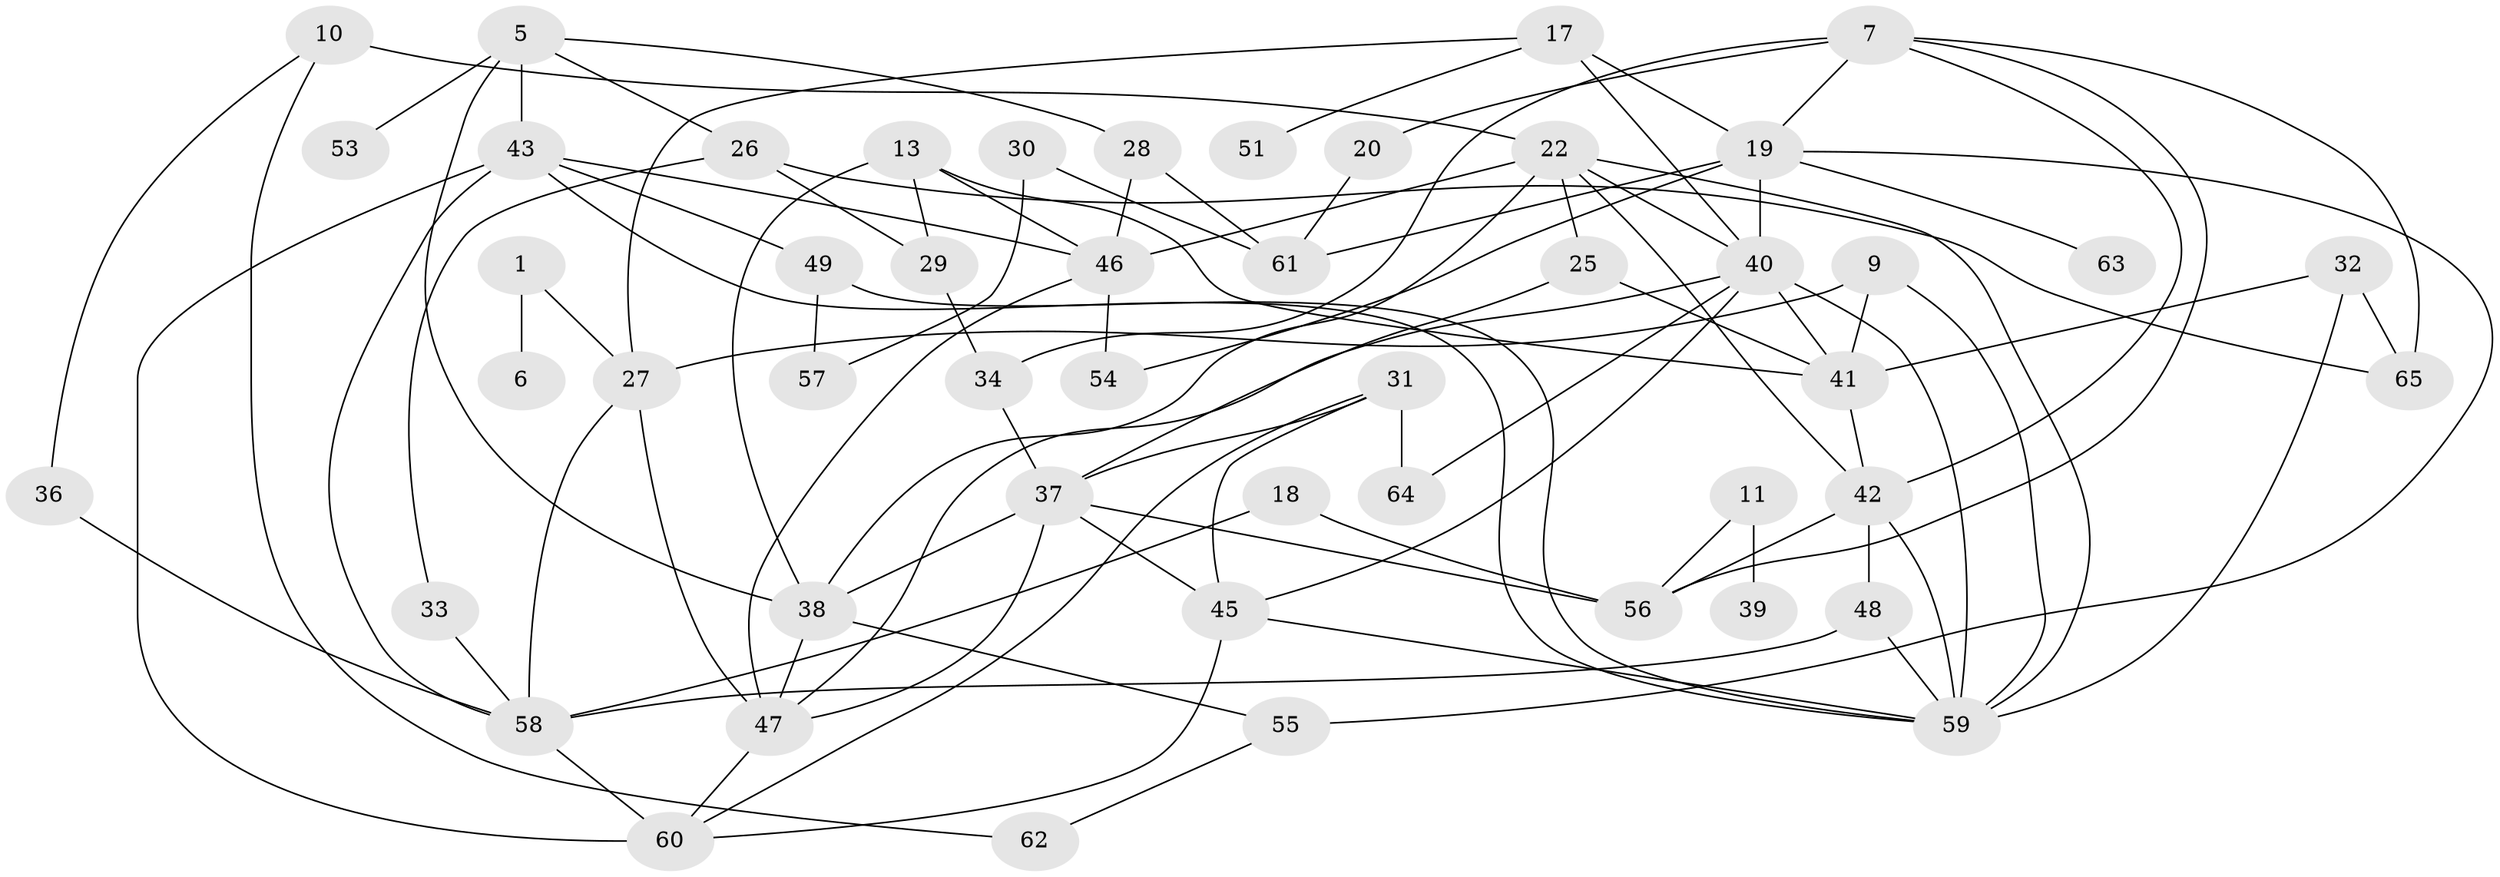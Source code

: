 // original degree distribution, {2: 0.23076923076923078, 3: 0.2, 5: 0.06153846153846154, 0: 0.1076923076923077, 1: 0.2076923076923077, 6: 0.07692307692307693, 4: 0.1, 8: 0.007692307692307693, 7: 0.007692307692307693}
// Generated by graph-tools (version 1.1) at 2025/00/03/09/25 03:00:44]
// undirected, 50 vertices, 96 edges
graph export_dot {
graph [start="1"]
  node [color=gray90,style=filled];
  1;
  5;
  6;
  7;
  9;
  10;
  11;
  13;
  17;
  18;
  19;
  20;
  22;
  25;
  26;
  27;
  28;
  29;
  30;
  31;
  32;
  33;
  34;
  36;
  37;
  38;
  39;
  40;
  41;
  42;
  43;
  45;
  46;
  47;
  48;
  49;
  51;
  53;
  54;
  55;
  56;
  57;
  58;
  59;
  60;
  61;
  62;
  63;
  64;
  65;
  1 -- 6 [weight=1.0];
  1 -- 27 [weight=1.0];
  5 -- 26 [weight=1.0];
  5 -- 28 [weight=1.0];
  5 -- 38 [weight=1.0];
  5 -- 43 [weight=1.0];
  5 -- 53 [weight=1.0];
  7 -- 19 [weight=1.0];
  7 -- 20 [weight=1.0];
  7 -- 34 [weight=1.0];
  7 -- 42 [weight=1.0];
  7 -- 56 [weight=1.0];
  7 -- 65 [weight=1.0];
  9 -- 27 [weight=1.0];
  9 -- 41 [weight=1.0];
  9 -- 59 [weight=1.0];
  10 -- 22 [weight=2.0];
  10 -- 36 [weight=1.0];
  10 -- 62 [weight=1.0];
  11 -- 39 [weight=1.0];
  11 -- 56 [weight=1.0];
  13 -- 29 [weight=1.0];
  13 -- 38 [weight=1.0];
  13 -- 41 [weight=1.0];
  13 -- 46 [weight=1.0];
  17 -- 19 [weight=1.0];
  17 -- 27 [weight=1.0];
  17 -- 40 [weight=1.0];
  17 -- 51 [weight=1.0];
  18 -- 56 [weight=1.0];
  18 -- 58 [weight=1.0];
  19 -- 40 [weight=1.0];
  19 -- 54 [weight=1.0];
  19 -- 55 [weight=1.0];
  19 -- 61 [weight=1.0];
  19 -- 63 [weight=1.0];
  20 -- 61 [weight=1.0];
  22 -- 25 [weight=1.0];
  22 -- 38 [weight=1.0];
  22 -- 40 [weight=1.0];
  22 -- 42 [weight=1.0];
  22 -- 46 [weight=1.0];
  22 -- 59 [weight=1.0];
  25 -- 37 [weight=1.0];
  25 -- 41 [weight=1.0];
  26 -- 29 [weight=1.0];
  26 -- 33 [weight=1.0];
  26 -- 65 [weight=1.0];
  27 -- 47 [weight=1.0];
  27 -- 58 [weight=1.0];
  28 -- 46 [weight=1.0];
  28 -- 61 [weight=1.0];
  29 -- 34 [weight=1.0];
  30 -- 57 [weight=1.0];
  30 -- 61 [weight=1.0];
  31 -- 37 [weight=1.0];
  31 -- 45 [weight=1.0];
  31 -- 60 [weight=1.0];
  31 -- 64 [weight=1.0];
  32 -- 41 [weight=1.0];
  32 -- 59 [weight=2.0];
  32 -- 65 [weight=1.0];
  33 -- 58 [weight=1.0];
  34 -- 37 [weight=2.0];
  36 -- 58 [weight=1.0];
  37 -- 38 [weight=1.0];
  37 -- 45 [weight=1.0];
  37 -- 47 [weight=1.0];
  37 -- 56 [weight=1.0];
  38 -- 47 [weight=1.0];
  38 -- 55 [weight=1.0];
  40 -- 41 [weight=1.0];
  40 -- 45 [weight=1.0];
  40 -- 47 [weight=1.0];
  40 -- 59 [weight=1.0];
  40 -- 64 [weight=1.0];
  41 -- 42 [weight=1.0];
  42 -- 48 [weight=1.0];
  42 -- 56 [weight=1.0];
  42 -- 59 [weight=2.0];
  43 -- 46 [weight=1.0];
  43 -- 49 [weight=1.0];
  43 -- 58 [weight=1.0];
  43 -- 59 [weight=1.0];
  43 -- 60 [weight=2.0];
  45 -- 59 [weight=1.0];
  45 -- 60 [weight=1.0];
  46 -- 47 [weight=1.0];
  46 -- 54 [weight=1.0];
  47 -- 60 [weight=1.0];
  48 -- 58 [weight=1.0];
  48 -- 59 [weight=1.0];
  49 -- 57 [weight=1.0];
  49 -- 59 [weight=1.0];
  55 -- 62 [weight=1.0];
  58 -- 60 [weight=1.0];
}
